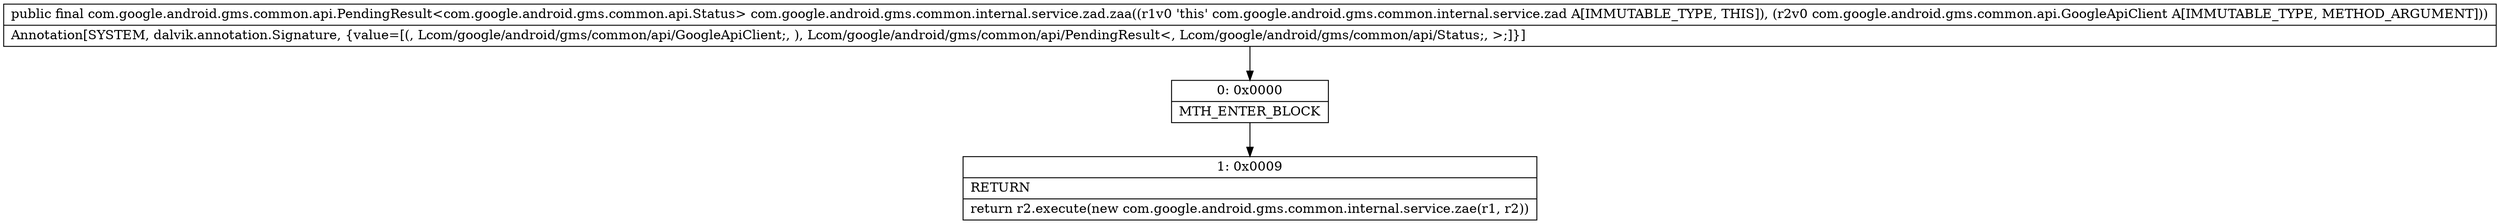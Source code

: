 digraph "CFG forcom.google.android.gms.common.internal.service.zad.zaa(Lcom\/google\/android\/gms\/common\/api\/GoogleApiClient;)Lcom\/google\/android\/gms\/common\/api\/PendingResult;" {
Node_0 [shape=record,label="{0\:\ 0x0000|MTH_ENTER_BLOCK\l}"];
Node_1 [shape=record,label="{1\:\ 0x0009|RETURN\l|return r2.execute(new com.google.android.gms.common.internal.service.zae(r1, r2))\l}"];
MethodNode[shape=record,label="{public final com.google.android.gms.common.api.PendingResult\<com.google.android.gms.common.api.Status\> com.google.android.gms.common.internal.service.zad.zaa((r1v0 'this' com.google.android.gms.common.internal.service.zad A[IMMUTABLE_TYPE, THIS]), (r2v0 com.google.android.gms.common.api.GoogleApiClient A[IMMUTABLE_TYPE, METHOD_ARGUMENT]))  | Annotation[SYSTEM, dalvik.annotation.Signature, \{value=[(, Lcom\/google\/android\/gms\/common\/api\/GoogleApiClient;, ), Lcom\/google\/android\/gms\/common\/api\/PendingResult\<, Lcom\/google\/android\/gms\/common\/api\/Status;, \>;]\}]\l}"];
MethodNode -> Node_0;
Node_0 -> Node_1;
}

